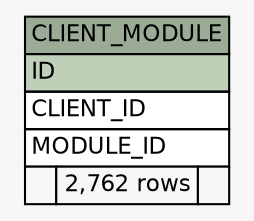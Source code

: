// dot 2.28.0 on Windows 7 6.1
// SchemaSpy rev 590
digraph "CLIENT_MODULE" {
  graph [
    rankdir="RL"
    bgcolor="#f7f7f7"
    nodesep="0.18"
    ranksep="0.46"
    fontname="Helvetica"
    fontsize="11"
  ];
  node [
    fontname="Helvetica"
    fontsize="11"
    shape="plaintext"
  ];
  edge [
    arrowsize="0.8"
  ];
  "CLIENT_MODULE" [
    label=<
    <TABLE BORDER="0" CELLBORDER="1" CELLSPACING="0" BGCOLOR="#ffffff">
      <TR><TD COLSPAN="3" BGCOLOR="#9bab96" ALIGN="CENTER">CLIENT_MODULE</TD></TR>
      <TR><TD PORT="ID" COLSPAN="3" BGCOLOR="#bed1b8" ALIGN="LEFT">ID</TD></TR>
      <TR><TD PORT="CLIENT_ID" COLSPAN="3" ALIGN="LEFT">CLIENT_ID</TD></TR>
      <TR><TD PORT="MODULE_ID" COLSPAN="3" ALIGN="LEFT">MODULE_ID</TD></TR>
      <TR><TD ALIGN="LEFT" BGCOLOR="#f7f7f7">  </TD><TD ALIGN="RIGHT" BGCOLOR="#f7f7f7">2,762 rows</TD><TD ALIGN="RIGHT" BGCOLOR="#f7f7f7">  </TD></TR>
    </TABLE>>
    URL="tables/CLIENT_MODULE.html"
    tooltip="CLIENT_MODULE"
  ];
}
